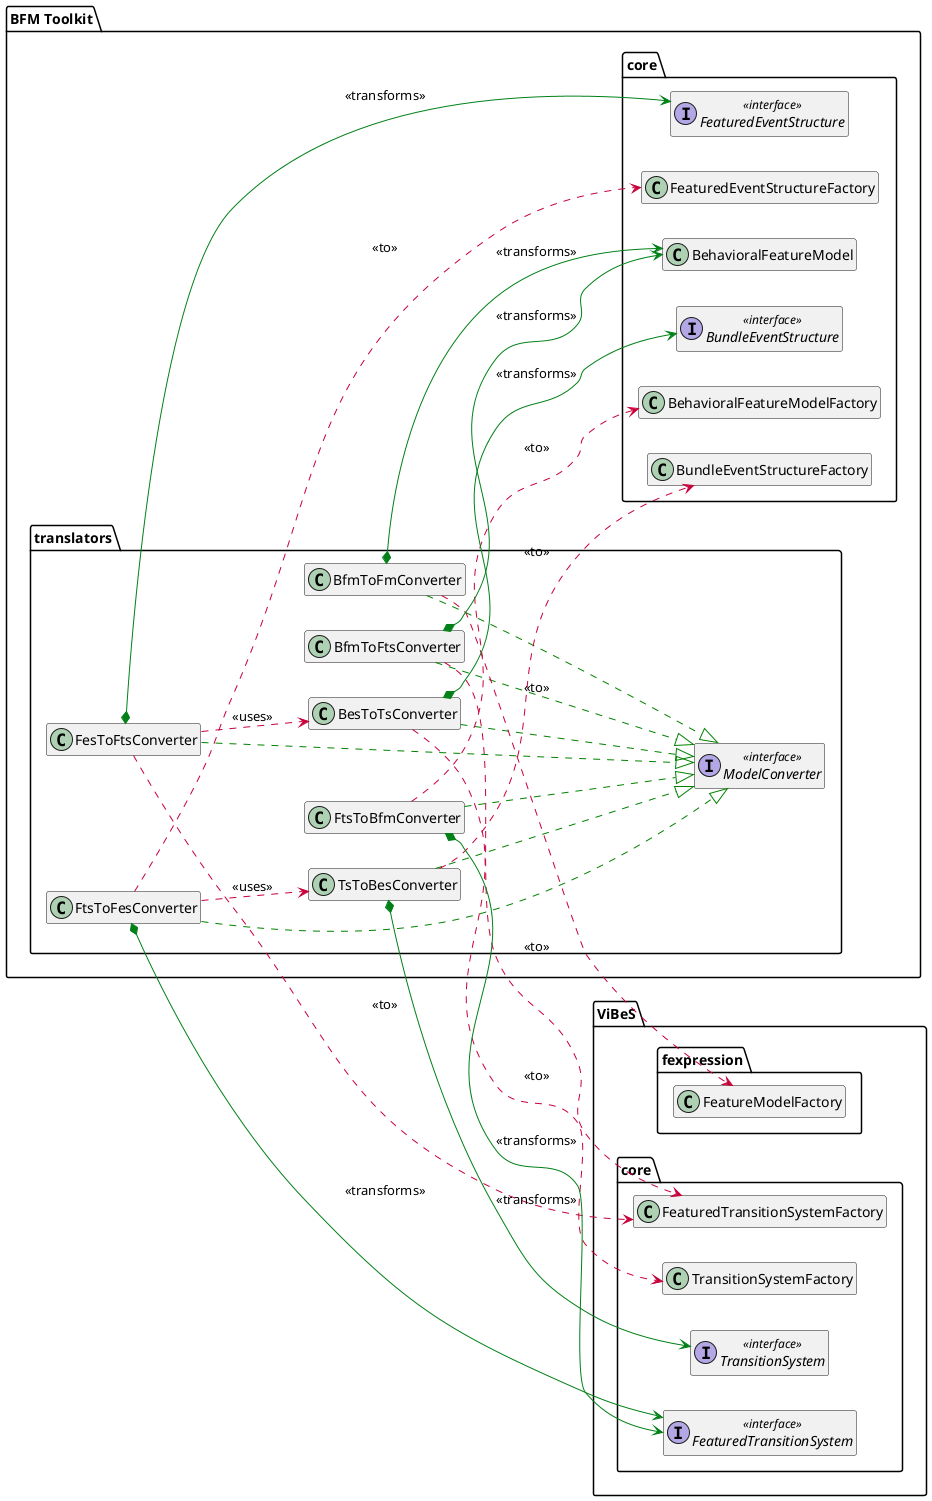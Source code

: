 @startuml

'top to bottom direction
left to right direction

'skinparam linetype ortho
hide empty methods
hide empty fields

'Inheritance -- Mandatory (hierarchy)
!define EXTENDS -[#000082,plain]-^
'Realization -- Important
!define IMPLEMENTS -[#008200,dashed]-^
'Dependency -- if non-obvious or cross-cutting
!define USES  -[#C70039,dashed]->
'Composition -- only if non-trivial
!define HAS_A *-[#008017,plain]->

' Package ukl.kcl.info core classes
package "BFM Toolkit.core" {
    class BehavioralFeatureModel
    class BehavioralFeatureModelFactory
    interface BundleEventStructure << interface >>
    class BundleEventStructureFactory
    interface FeaturedEventStructure << interface >>
    class FeaturedEventStructureFactory
}

package "BFM Toolkit.translators" {
    interface ModelConverter << interface >>
    class BesToTsConverter
    class BfmToFmConverter
    class BfmToFtsConverter
    class FesToFtsConverter
    class FtsToBfmConverter
    class FtsToFesConverter
    class TsToBesConverter
}

' Package be.vibes.ts core classes
package "ViBeS.core" {
    interface TransitionSystem << interface >>
    class TransitionSystemFactory
    interface FeaturedTransitionSystem << interface >>
    class FeaturedTransitionSystemFactory
}

' Package be.vibes.fexpression core classes
package "ViBeS.fexpression" {
    class FeatureModelFactory
}

BesToTsConverter                  IMPLEMENTS  ModelConverter
BfmToFmConverter                  IMPLEMENTS  ModelConverter
BfmToFtsConverter                 IMPLEMENTS  ModelConverter
FesToFtsConverter                 IMPLEMENTS  ModelConverter
FtsToBfmConverter                 IMPLEMENTS  ModelConverter
FtsToFesConverter                 IMPLEMENTS  ModelConverter
TsToBesConverter                  IMPLEMENTS  ModelConverter

FesToFtsConverter                 USES   BesToTsConverter: "<<uses>>"
FtsToFesConverter                 USES   TsToBesConverter: "<<uses>>"
FesToFtsConverter                 USES   FeaturedTransitionSystemFactory: "<<to>>"
FtsToBfmConverter                 USES   BehavioralFeatureModelFactory: "<<to>>"
FtsToFesConverter                 USES   FeaturedEventStructureFactory: "<<to>>"
TsToBesConverter                  USES   BundleEventStructureFactory: "<<to>>"
BesToTsConverter                  USES   TransitionSystemFactory: "<<to>>"
BfmToFmConverter                  USES   FeatureModelFactory: "<<to>>"
BfmToFtsConverter                 USES   FeaturedTransitionSystemFactory: "<<to>>"

BesToTsConverter                 HAS_A  BundleEventStructure: "<<transforms>>"
BfmToFmConverter                 HAS_A  BehavioralFeatureModel: "<<transforms>>"
BfmToFtsConverter                HAS_A  BehavioralFeatureModel: "<<transforms>>"
FesToFtsConverter                HAS_A  FeaturedEventStructure: "<<transforms>>"
FtsToBfmConverter                HAS_A  FeaturedTransitionSystem: "<<transforms>>"
FtsToFesConverter                HAS_A  FeaturedTransitionSystem: "<<transforms>>"
TsToBesConverter                 HAS_A  TransitionSystem: "<<transforms>>"


@enduml
